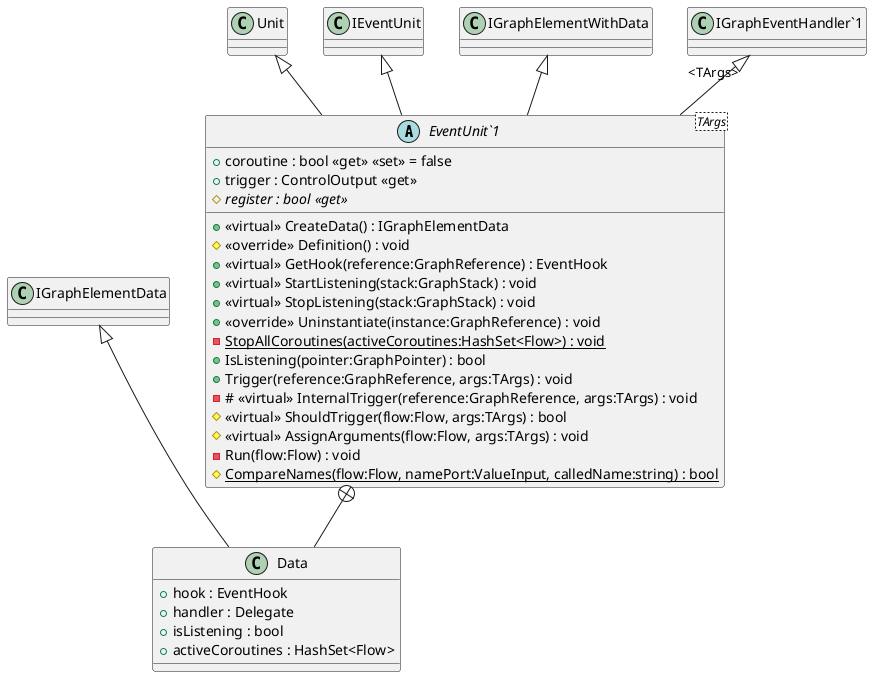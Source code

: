 @startuml
abstract class "EventUnit`1"<TArgs> {
    + <<virtual>> CreateData() : IGraphElementData
    + coroutine : bool <<get>> <<set>> = false
    + trigger : ControlOutput <<get>>
    # {abstract} register : bool <<get>>
    # <<override>> Definition() : void
    + <<virtual>> GetHook(reference:GraphReference) : EventHook
    + <<virtual>> StartListening(stack:GraphStack) : void
    + <<virtual>> StopListening(stack:GraphStack) : void
    + <<override>> Uninstantiate(instance:GraphReference) : void
    {static} - StopAllCoroutines(activeCoroutines:HashSet<Flow>) : void
    + IsListening(pointer:GraphPointer) : bool
    + Trigger(reference:GraphReference, args:TArgs) : void
    - # <<virtual>> InternalTrigger(reference:GraphReference, args:TArgs) : void
    # <<virtual>> ShouldTrigger(flow:Flow, args:TArgs) : bool
    # <<virtual>> AssignArguments(flow:Flow, args:TArgs) : void
    - Run(flow:Flow) : void
    # {static} CompareNames(flow:Flow, namePort:ValueInput, calledName:string) : bool
}
class Data {
    + hook : EventHook
    + handler : Delegate
    + isListening : bool
    + activeCoroutines : HashSet<Flow>
}
Unit <|-- "EventUnit`1"
IEventUnit <|-- "EventUnit`1"
IGraphElementWithData <|-- "EventUnit`1"
"IGraphEventHandler`1" "<TArgs>" <|-- "EventUnit`1"
"EventUnit`1" +-- Data
IGraphElementData <|-- Data
@enduml
